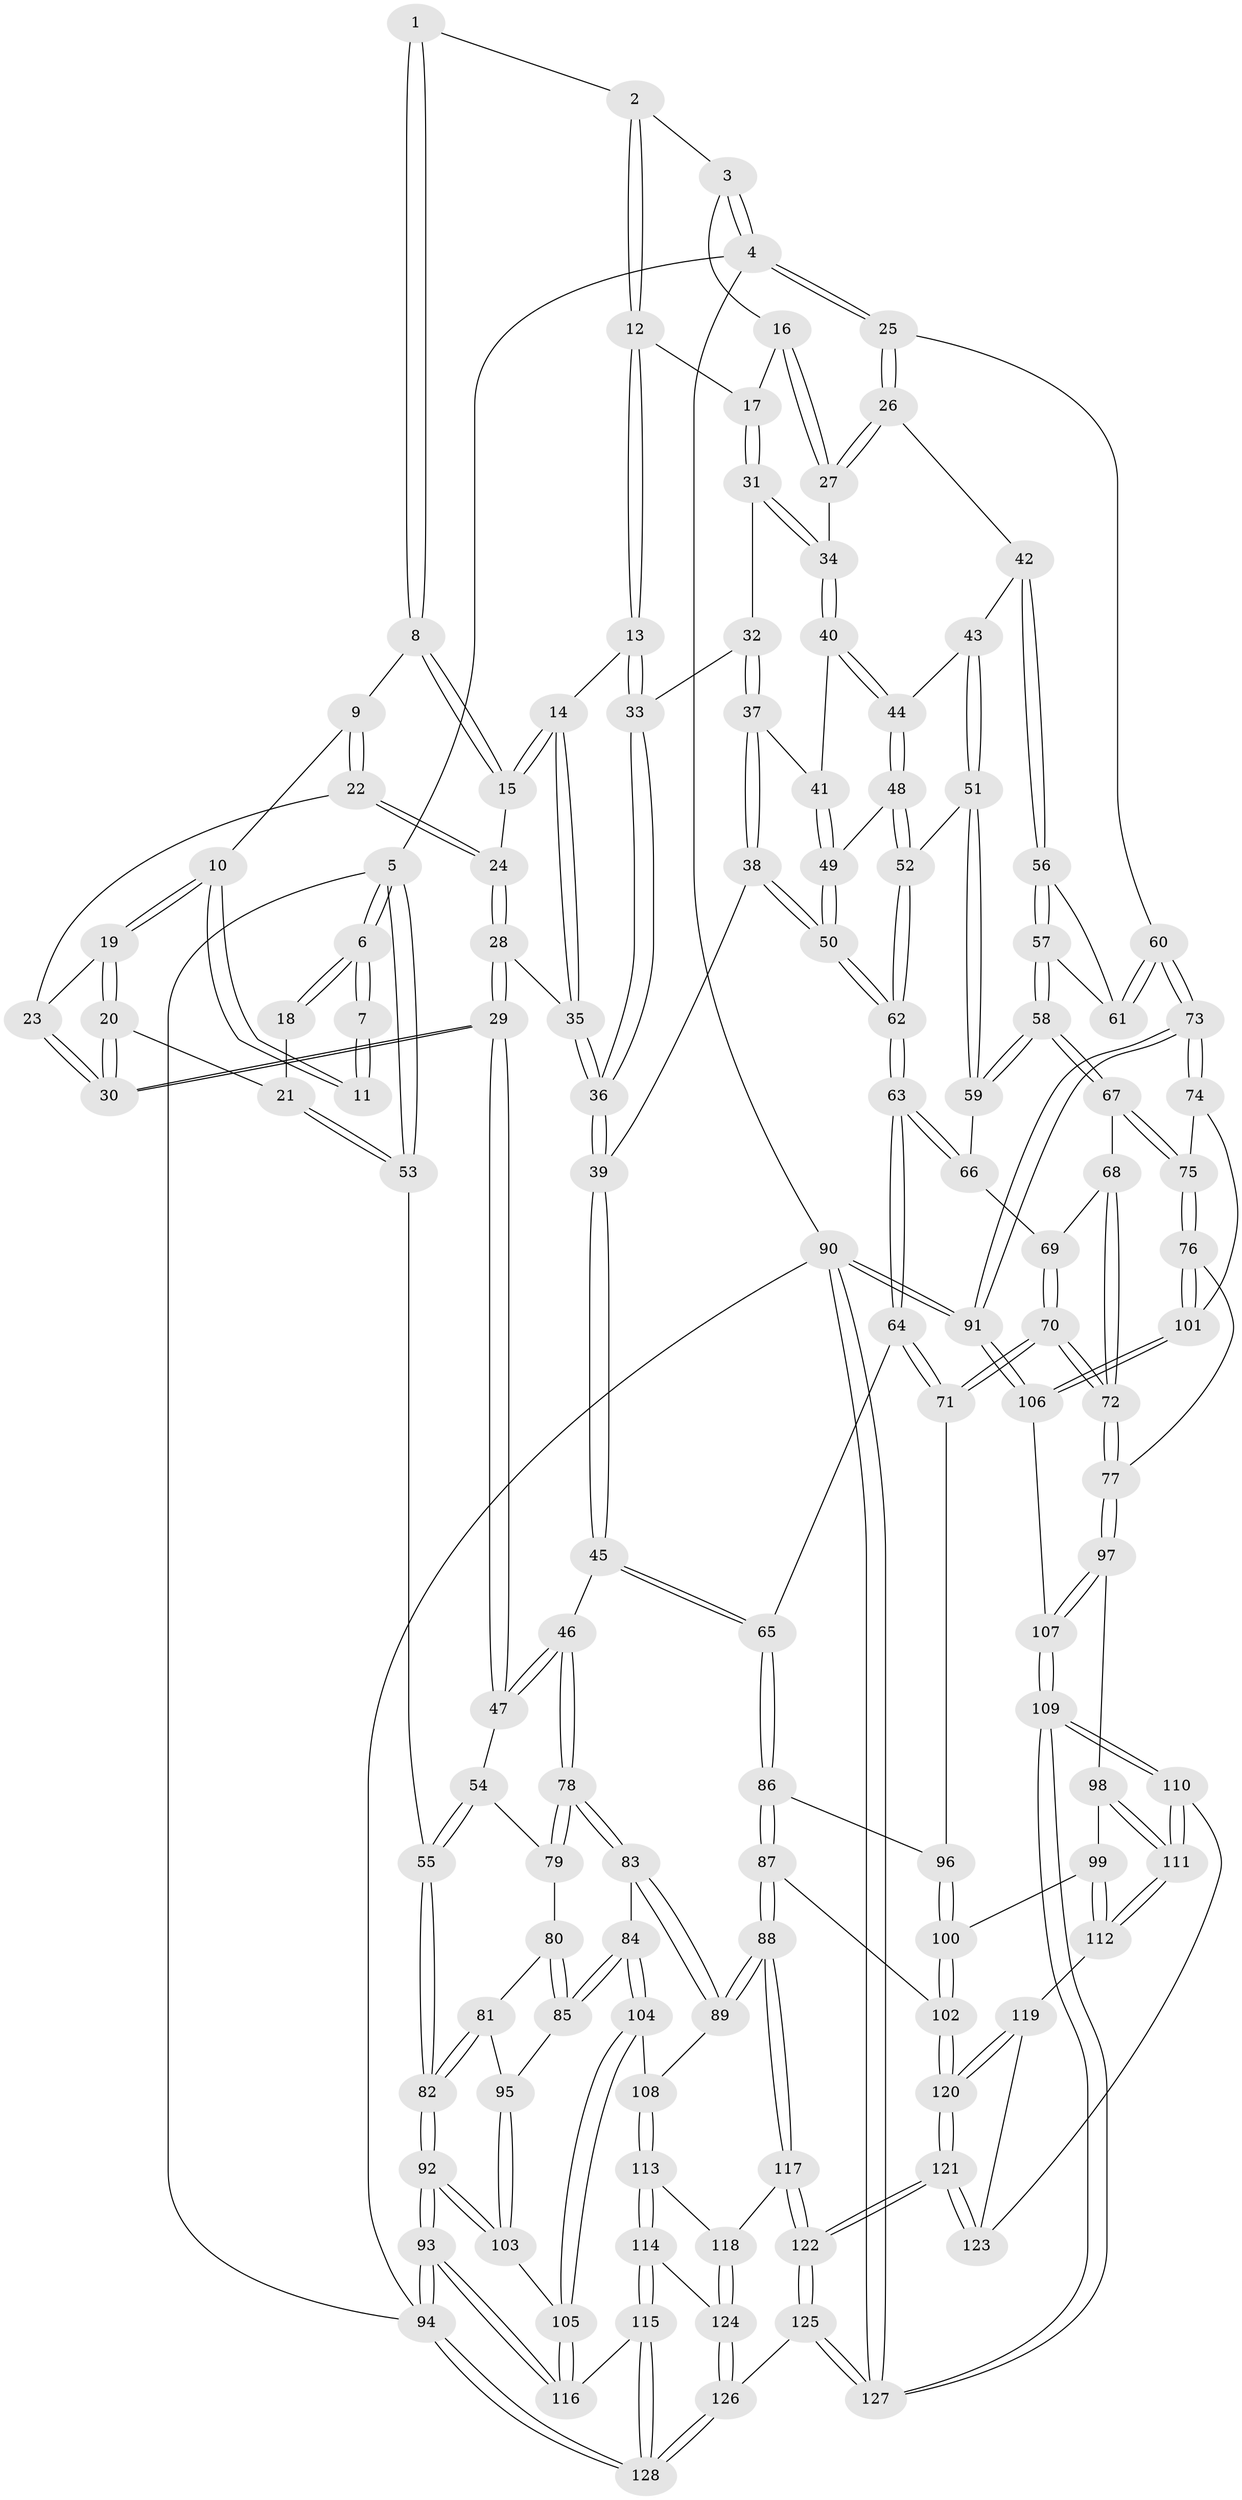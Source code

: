 // coarse degree distribution, {2: 0.0625, 4: 0.578125, 5: 0.046875, 3: 0.296875, 6: 0.015625}
// Generated by graph-tools (version 1.1) at 2025/38/03/04/25 23:38:36]
// undirected, 128 vertices, 317 edges
graph export_dot {
  node [color=gray90,style=filled];
  1 [pos="+0.4435131719502136+0"];
  2 [pos="+0.4906903133157587+0"];
  3 [pos="+0.8513192216160208+0"];
  4 [pos="+1+0"];
  5 [pos="+0+0"];
  6 [pos="+0+0"];
  7 [pos="+0+0"];
  8 [pos="+0.34566192554755093+0.04998533429769189"];
  9 [pos="+0.3101193656671424+0.07973492587667447"];
  10 [pos="+0.19109043977279952+0.0642255836378382"];
  11 [pos="+0.18930217507656316+0.061070753583501336"];
  12 [pos="+0.5574708532982787+0.029151180986409595"];
  13 [pos="+0.5204337448123485+0.1720154901687648"];
  14 [pos="+0.42899586048739624+0.17640588402529087"];
  15 [pos="+0.396437459432255+0.1372013378287522"];
  16 [pos="+0.8224117517173244+0.04349624663700156"];
  17 [pos="+0.716812776784791+0.09931631154438807"];
  18 [pos="+0.1087207026864454+0.09906353165469396"];
  19 [pos="+0.18056140144569166+0.15321441004906028"];
  20 [pos="+0.13801242655830318+0.2627609770012767"];
  21 [pos="+0.1333702156783128+0.2630901392668067"];
  22 [pos="+0.30325866397047524+0.1070936505833786"];
  23 [pos="+0.2686072565445358+0.12784280470920037"];
  24 [pos="+0.3115719203625806+0.16098057405047117"];
  25 [pos="+1+0.1299422246433142"];
  26 [pos="+1+0.1808335512315026"];
  27 [pos="+0.9097599018451212+0.14046793883839614"];
  28 [pos="+0.3096954649436226+0.2546205120966675"];
  29 [pos="+0.2247636803168006+0.29629057959948957"];
  30 [pos="+0.2218972231844092+0.2950305960001939"];
  31 [pos="+0.7138808741415126+0.2067019827976238"];
  32 [pos="+0.5614945516526904+0.24061974667574243"];
  33 [pos="+0.5483507974226015+0.23282488156794445"];
  34 [pos="+0.7649843748193461+0.25719573613976676"];
  35 [pos="+0.3301337283914171+0.25375648820040825"];
  36 [pos="+0.4445365216729797+0.334222167798215"];
  37 [pos="+0.6073873193781161+0.33881963682403"];
  38 [pos="+0.5986352497110378+0.3867363547394166"];
  39 [pos="+0.44422230159747517+0.3628313894873412"];
  40 [pos="+0.7712782333377166+0.2982382531864651"];
  41 [pos="+0.7209352042557+0.32535819194597393"];
  42 [pos="+0.9018865631187926+0.34028637376672993"];
  43 [pos="+0.850911495566729+0.33797527183673415"];
  44 [pos="+0.7718679917708997+0.2988220414117917"];
  45 [pos="+0.388202260231494+0.5328327613660061"];
  46 [pos="+0.3276551604898169+0.529013843603743"];
  47 [pos="+0.28134108383017914+0.45610280711074175"];
  48 [pos="+0.7566031288040319+0.4198092203192015"];
  49 [pos="+0.6969854846159463+0.40814680353893706"];
  50 [pos="+0.6093337800148784+0.4693370984748324"];
  51 [pos="+0.8020034791078998+0.4746451112713334"];
  52 [pos="+0.7691453995105342+0.44661392506446496"];
  53 [pos="+0+0.31797708834195276"];
  54 [pos="+0+0.4504826119175433"];
  55 [pos="+0+0.43592856924914425"];
  56 [pos="+0.9101833114878458+0.3575962104701712"];
  57 [pos="+0.8880831263006672+0.5397332039164017"];
  58 [pos="+0.883523550401567+0.5437629268493722"];
  59 [pos="+0.8023650188827405+0.47553536595347745"];
  60 [pos="+1+0.4664818871167179"];
  61 [pos="+1+0.46936600031789344"];
  62 [pos="+0.6079574512381875+0.4772513607536054"];
  63 [pos="+0.5986855580992385+0.5024406240947772"];
  64 [pos="+0.5685945072184749+0.5241485702353876"];
  65 [pos="+0.4572157220775584+0.5719795284938667"];
  66 [pos="+0.686073388050651+0.5386424949580245"];
  67 [pos="+0.8789375005227963+0.5672899671170312"];
  68 [pos="+0.7890545741847587+0.5887872618124791"];
  69 [pos="+0.7006594185241762+0.5564703805394942"];
  70 [pos="+0.7057609522607391+0.682541047941648"];
  71 [pos="+0.6881525001627005+0.6832079006505467"];
  72 [pos="+0.7174325107170307+0.687171249079072"];
  73 [pos="+1+0.6852231430279871"];
  74 [pos="+0.9812344887186296+0.6839807425146398"];
  75 [pos="+0.8835702203277794+0.5832452347438805"];
  76 [pos="+0.8054790063818479+0.7247229186579262"];
  77 [pos="+0.7659870314740144+0.7361126972908134"];
  78 [pos="+0.28116417292327106+0.5679665271654315"];
  79 [pos="+0.13796304440606502+0.5920511697697437"];
  80 [pos="+0.125964310965713+0.6390023464593896"];
  81 [pos="+0.04925019232015756+0.704697416595768"];
  82 [pos="+0+0.7646253488561643"];
  83 [pos="+0.2580438863637059+0.7285783252920831"];
  84 [pos="+0.23144125702875962+0.7558877430324219"];
  85 [pos="+0.15111634686396636+0.7445539866341857"];
  86 [pos="+0.4750059001217764+0.6487040992422481"];
  87 [pos="+0.4748511756529978+0.7634283169101744"];
  88 [pos="+0.46900233180163864+0.7696512285606816"];
  89 [pos="+0.38559301820970543+0.7882409862853902"];
  90 [pos="+1+1"];
  91 [pos="+1+0.8990903800945135"];
  92 [pos="+0+0.9113971495297398"];
  93 [pos="+0+1"];
  94 [pos="+0+1"];
  95 [pos="+0.12859149426916916+0.7610623490573487"];
  96 [pos="+0.6704892119895258+0.6916722882601515"];
  97 [pos="+0.7645176919822103+0.7411657306759174"];
  98 [pos="+0.7558263149798092+0.760012672597934"];
  99 [pos="+0.6257519068210802+0.8156813580834622"];
  100 [pos="+0.595810849592743+0.8079196970268081"];
  101 [pos="+0.913365309757827+0.7784685119401371"];
  102 [pos="+0.5858237340452799+0.8096677236159906"];
  103 [pos="+0.08365406919373555+0.8364175565625074"];
  104 [pos="+0.2320399662472864+0.7755014662505546"];
  105 [pos="+0.20973773576112262+0.903138963908127"];
  106 [pos="+0.9195546817645953+0.8374663546778351"];
  107 [pos="+0.8839111587315118+0.8858927719872333"];
  108 [pos="+0.3340798420190991+0.8426217752434263"];
  109 [pos="+0.8518905718601936+0.9442748770545926"];
  110 [pos="+0.8391751214187588+0.9376441707789763"];
  111 [pos="+0.7583891364287361+0.8676470001594705"];
  112 [pos="+0.6940535680429286+0.8751907676482126"];
  113 [pos="+0.31223473166657495+0.8837908962672721"];
  114 [pos="+0.2607011288179061+0.91468704445314"];
  115 [pos="+0.2345105260854199+0.9299484778245134"];
  116 [pos="+0.21122404255337338+0.9058609039335961"];
  117 [pos="+0.4683152411437287+0.7754411709496322"];
  118 [pos="+0.39795586153579315+0.9222745559933778"];
  119 [pos="+0.6864592394766872+0.8921391390436906"];
  120 [pos="+0.5894726816087579+0.9970450729575732"];
  121 [pos="+0.5708149425014516+1"];
  122 [pos="+0.5334956058106363+1"];
  123 [pos="+0.7128892752472504+0.9556100252363915"];
  124 [pos="+0.4066720450499156+0.9536560213530542"];
  125 [pos="+0.5172310581892886+1"];
  126 [pos="+0.4837117926001363+1"];
  127 [pos="+0.972258139368742+1"];
  128 [pos="+0.28943312382659947+1"];
  1 -- 2;
  1 -- 8;
  1 -- 8;
  2 -- 3;
  2 -- 12;
  2 -- 12;
  3 -- 4;
  3 -- 4;
  3 -- 16;
  4 -- 5;
  4 -- 25;
  4 -- 25;
  4 -- 90;
  5 -- 6;
  5 -- 6;
  5 -- 53;
  5 -- 53;
  5 -- 94;
  6 -- 7;
  6 -- 7;
  6 -- 18;
  6 -- 18;
  7 -- 11;
  7 -- 11;
  8 -- 9;
  8 -- 15;
  8 -- 15;
  9 -- 10;
  9 -- 22;
  9 -- 22;
  10 -- 11;
  10 -- 11;
  10 -- 19;
  10 -- 19;
  12 -- 13;
  12 -- 13;
  12 -- 17;
  13 -- 14;
  13 -- 33;
  13 -- 33;
  14 -- 15;
  14 -- 15;
  14 -- 35;
  14 -- 35;
  15 -- 24;
  16 -- 17;
  16 -- 27;
  16 -- 27;
  17 -- 31;
  17 -- 31;
  18 -- 21;
  19 -- 20;
  19 -- 20;
  19 -- 23;
  20 -- 21;
  20 -- 30;
  20 -- 30;
  21 -- 53;
  21 -- 53;
  22 -- 23;
  22 -- 24;
  22 -- 24;
  23 -- 30;
  23 -- 30;
  24 -- 28;
  24 -- 28;
  25 -- 26;
  25 -- 26;
  25 -- 60;
  26 -- 27;
  26 -- 27;
  26 -- 42;
  27 -- 34;
  28 -- 29;
  28 -- 29;
  28 -- 35;
  29 -- 30;
  29 -- 30;
  29 -- 47;
  29 -- 47;
  31 -- 32;
  31 -- 34;
  31 -- 34;
  32 -- 33;
  32 -- 37;
  32 -- 37;
  33 -- 36;
  33 -- 36;
  34 -- 40;
  34 -- 40;
  35 -- 36;
  35 -- 36;
  36 -- 39;
  36 -- 39;
  37 -- 38;
  37 -- 38;
  37 -- 41;
  38 -- 39;
  38 -- 50;
  38 -- 50;
  39 -- 45;
  39 -- 45;
  40 -- 41;
  40 -- 44;
  40 -- 44;
  41 -- 49;
  41 -- 49;
  42 -- 43;
  42 -- 56;
  42 -- 56;
  43 -- 44;
  43 -- 51;
  43 -- 51;
  44 -- 48;
  44 -- 48;
  45 -- 46;
  45 -- 65;
  45 -- 65;
  46 -- 47;
  46 -- 47;
  46 -- 78;
  46 -- 78;
  47 -- 54;
  48 -- 49;
  48 -- 52;
  48 -- 52;
  49 -- 50;
  49 -- 50;
  50 -- 62;
  50 -- 62;
  51 -- 52;
  51 -- 59;
  51 -- 59;
  52 -- 62;
  52 -- 62;
  53 -- 55;
  54 -- 55;
  54 -- 55;
  54 -- 79;
  55 -- 82;
  55 -- 82;
  56 -- 57;
  56 -- 57;
  56 -- 61;
  57 -- 58;
  57 -- 58;
  57 -- 61;
  58 -- 59;
  58 -- 59;
  58 -- 67;
  58 -- 67;
  59 -- 66;
  60 -- 61;
  60 -- 61;
  60 -- 73;
  60 -- 73;
  62 -- 63;
  62 -- 63;
  63 -- 64;
  63 -- 64;
  63 -- 66;
  63 -- 66;
  64 -- 65;
  64 -- 71;
  64 -- 71;
  65 -- 86;
  65 -- 86;
  66 -- 69;
  67 -- 68;
  67 -- 75;
  67 -- 75;
  68 -- 69;
  68 -- 72;
  68 -- 72;
  69 -- 70;
  69 -- 70;
  70 -- 71;
  70 -- 71;
  70 -- 72;
  70 -- 72;
  71 -- 96;
  72 -- 77;
  72 -- 77;
  73 -- 74;
  73 -- 74;
  73 -- 91;
  73 -- 91;
  74 -- 75;
  74 -- 101;
  75 -- 76;
  75 -- 76;
  76 -- 77;
  76 -- 101;
  76 -- 101;
  77 -- 97;
  77 -- 97;
  78 -- 79;
  78 -- 79;
  78 -- 83;
  78 -- 83;
  79 -- 80;
  80 -- 81;
  80 -- 85;
  80 -- 85;
  81 -- 82;
  81 -- 82;
  81 -- 95;
  82 -- 92;
  82 -- 92;
  83 -- 84;
  83 -- 89;
  83 -- 89;
  84 -- 85;
  84 -- 85;
  84 -- 104;
  84 -- 104;
  85 -- 95;
  86 -- 87;
  86 -- 87;
  86 -- 96;
  87 -- 88;
  87 -- 88;
  87 -- 102;
  88 -- 89;
  88 -- 89;
  88 -- 117;
  88 -- 117;
  89 -- 108;
  90 -- 91;
  90 -- 91;
  90 -- 127;
  90 -- 127;
  90 -- 94;
  91 -- 106;
  91 -- 106;
  92 -- 93;
  92 -- 93;
  92 -- 103;
  92 -- 103;
  93 -- 94;
  93 -- 94;
  93 -- 116;
  93 -- 116;
  94 -- 128;
  94 -- 128;
  95 -- 103;
  95 -- 103;
  96 -- 100;
  96 -- 100;
  97 -- 98;
  97 -- 107;
  97 -- 107;
  98 -- 99;
  98 -- 111;
  98 -- 111;
  99 -- 100;
  99 -- 112;
  99 -- 112;
  100 -- 102;
  100 -- 102;
  101 -- 106;
  101 -- 106;
  102 -- 120;
  102 -- 120;
  103 -- 105;
  104 -- 105;
  104 -- 105;
  104 -- 108;
  105 -- 116;
  105 -- 116;
  106 -- 107;
  107 -- 109;
  107 -- 109;
  108 -- 113;
  108 -- 113;
  109 -- 110;
  109 -- 110;
  109 -- 127;
  109 -- 127;
  110 -- 111;
  110 -- 111;
  110 -- 123;
  111 -- 112;
  111 -- 112;
  112 -- 119;
  113 -- 114;
  113 -- 114;
  113 -- 118;
  114 -- 115;
  114 -- 115;
  114 -- 124;
  115 -- 116;
  115 -- 128;
  115 -- 128;
  117 -- 118;
  117 -- 122;
  117 -- 122;
  118 -- 124;
  118 -- 124;
  119 -- 120;
  119 -- 120;
  119 -- 123;
  120 -- 121;
  120 -- 121;
  121 -- 122;
  121 -- 122;
  121 -- 123;
  121 -- 123;
  122 -- 125;
  122 -- 125;
  124 -- 126;
  124 -- 126;
  125 -- 126;
  125 -- 127;
  125 -- 127;
  126 -- 128;
  126 -- 128;
}
